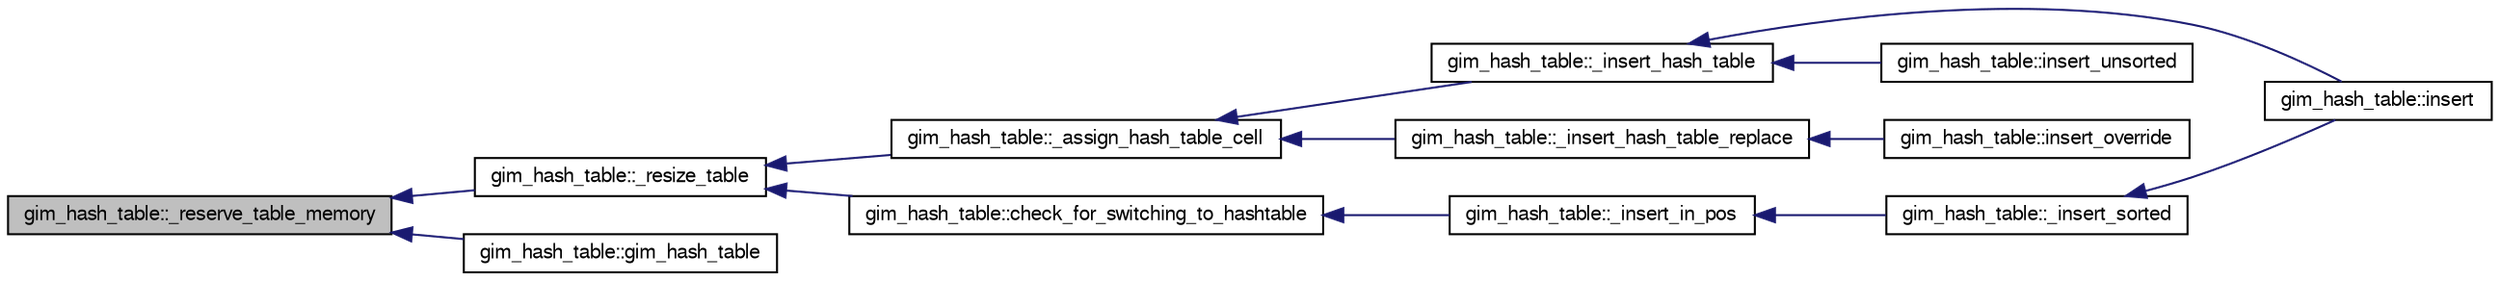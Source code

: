 digraph G
{
  bgcolor="transparent";
  edge [fontname="FreeSans",fontsize=10,labelfontname="FreeSans",labelfontsize=10];
  node [fontname="FreeSans",fontsize=10,shape=record];
  rankdir=LR;
  Node1 [label="gim_hash_table::_reserve_table_memory",height=0.2,width=0.4,color="black", fillcolor="grey75", style="filled" fontcolor="black"];
  Node1 -> Node2 [dir=back,color="midnightblue",fontsize=10,style="solid"];
  Node2 [label="gim_hash_table::_resize_table",height=0.2,width=0.4,color="black",URL="$classgim__hash__table.html#51905040dee4c41954f5de1634c090dd",tooltip="Resize hash table indices."];
  Node2 -> Node3 [dir=back,color="midnightblue",fontsize=10,style="solid"];
  Node3 [label="gim_hash_table::_assign_hash_table_cell",height=0.2,width=0.4,color="black",URL="$classgim__hash__table.html#93e5bf5c573a39e21e9bd0a4aec38e1a",tooltip="Finds an avaliable hash table cell, and resizes the table if there isn&#39;t space..."];
  Node3 -> Node4 [dir=back,color="midnightblue",fontsize=10,style="solid"];
  Node4 [label="gim_hash_table::_insert_hash_table",height=0.2,width=0.4,color="black",URL="$classgim__hash__table.html#4339a279d721d1e687b8d8063332bac8",tooltip="insert an element in hash table"];
  Node4 -> Node5 [dir=back,color="midnightblue",fontsize=10,style="solid"];
  Node5 [label="gim_hash_table::insert",height=0.2,width=0.4,color="black",URL="$classgim__hash__table.html#ff0e9bdb5bd6aacf9272db6789c514f7",tooltip="Insert an element into the hash."];
  Node4 -> Node6 [dir=back,color="midnightblue",fontsize=10,style="solid"];
  Node6 [label="gim_hash_table::insert_unsorted",height=0.2,width=0.4,color="black",URL="$classgim__hash__table.html#be9a629ec7dfe612065ed9d161adc7e8",tooltip="Insert an element into the hash,But if this container is a sorted array, this inserts..."];
  Node3 -> Node7 [dir=back,color="midnightblue",fontsize=10,style="solid"];
  Node7 [label="gim_hash_table::_insert_hash_table_replace",height=0.2,width=0.4,color="black",URL="$classgim__hash__table.html#6ebfb7415bd946855ec5730651f7c191",tooltip="insert an element in hash table."];
  Node7 -> Node8 [dir=back,color="midnightblue",fontsize=10,style="solid"];
  Node8 [label="gim_hash_table::insert_override",height=0.2,width=0.4,color="black",URL="$classgim__hash__table.html#83987136757654921c71b183de8ec55e",tooltip="Insert an element into the hash, and could overrite an existing object with the same..."];
  Node2 -> Node9 [dir=back,color="midnightblue",fontsize=10,style="solid"];
  Node9 [label="gim_hash_table::check_for_switching_to_hashtable",height=0.2,width=0.4,color="black",URL="$classgim__hash__table.html#ba33eeb9b5aa00b0d8a002c549b71ed3",tooltip="If the container reaches the."];
  Node9 -> Node10 [dir=back,color="midnightblue",fontsize=10,style="solid"];
  Node10 [label="gim_hash_table::_insert_in_pos",height=0.2,width=0.4,color="black",URL="$classgim__hash__table.html#3eacaf88e1b18815c0b89d368d77a93a",tooltip="Insert in position ordered."];
  Node10 -> Node11 [dir=back,color="midnightblue",fontsize=10,style="solid"];
  Node11 [label="gim_hash_table::_insert_sorted",height=0.2,width=0.4,color="black",URL="$classgim__hash__table.html#66d18cb60b0628a9aa759304395f4825",tooltip="Insert an element in an ordered array."];
  Node11 -> Node5 [dir=back,color="midnightblue",fontsize=10,style="solid"];
  Node1 -> Node12 [dir=back,color="midnightblue",fontsize=10,style="solid"];
  Node12 [label="gim_hash_table::gim_hash_table",height=0.2,width=0.4,color="black",URL="$classgim__hash__table.html#efe21c907c69c8077ec0886aaa778f6f"];
}
